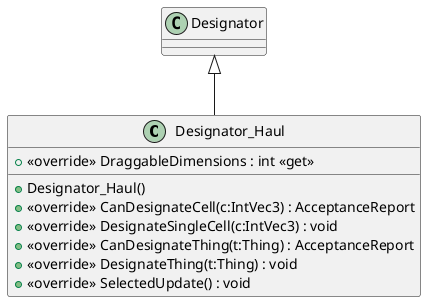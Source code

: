 @startuml
class Designator_Haul {
    + <<override>> DraggableDimensions : int <<get>>
    + Designator_Haul()
    + <<override>> CanDesignateCell(c:IntVec3) : AcceptanceReport
    + <<override>> DesignateSingleCell(c:IntVec3) : void
    + <<override>> CanDesignateThing(t:Thing) : AcceptanceReport
    + <<override>> DesignateThing(t:Thing) : void
    + <<override>> SelectedUpdate() : void
}
Designator <|-- Designator_Haul
@enduml
